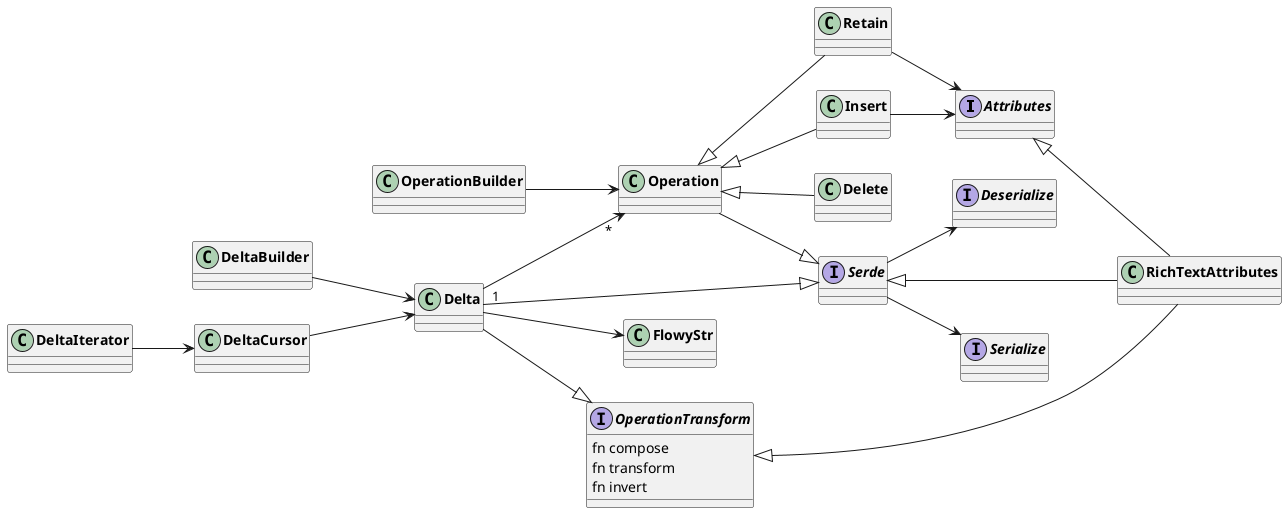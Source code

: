 @startuml Delta
skinparam classFontStyle Bold
skinparam ActivityBackgroundColor Silver
skinparam ActivityBorderColor DimGray
left to right direction


interface Attributes
interface Serialize
interface Deserialize
interface OperationTransform {
 fn compose
 fn transform
 fn invert
}

interface Serde
Serde --> Serialize
Serde --> Deserialize

DeltaBuilder --> Delta

Delta "1" --> "*" Operation
Delta --|> Serde
Delta --> FlowyStr
Delta --|> OperationTransform

OperationBuilder --> Operation
Delete -u-|> Operation
Retain -u-|> Operation
Insert -u-|> Operation
Operation --|> Serde

Retain --> Attributes
Insert --> Attributes

DeltaIterator --> DeltaCursor
DeltaCursor --> Delta

'rich text
RichTextAttributes -u-|> Attributes
RichTextAttributes -u-|> OperationTransform
RichTextAttributes -l-|> Serde

@enduml